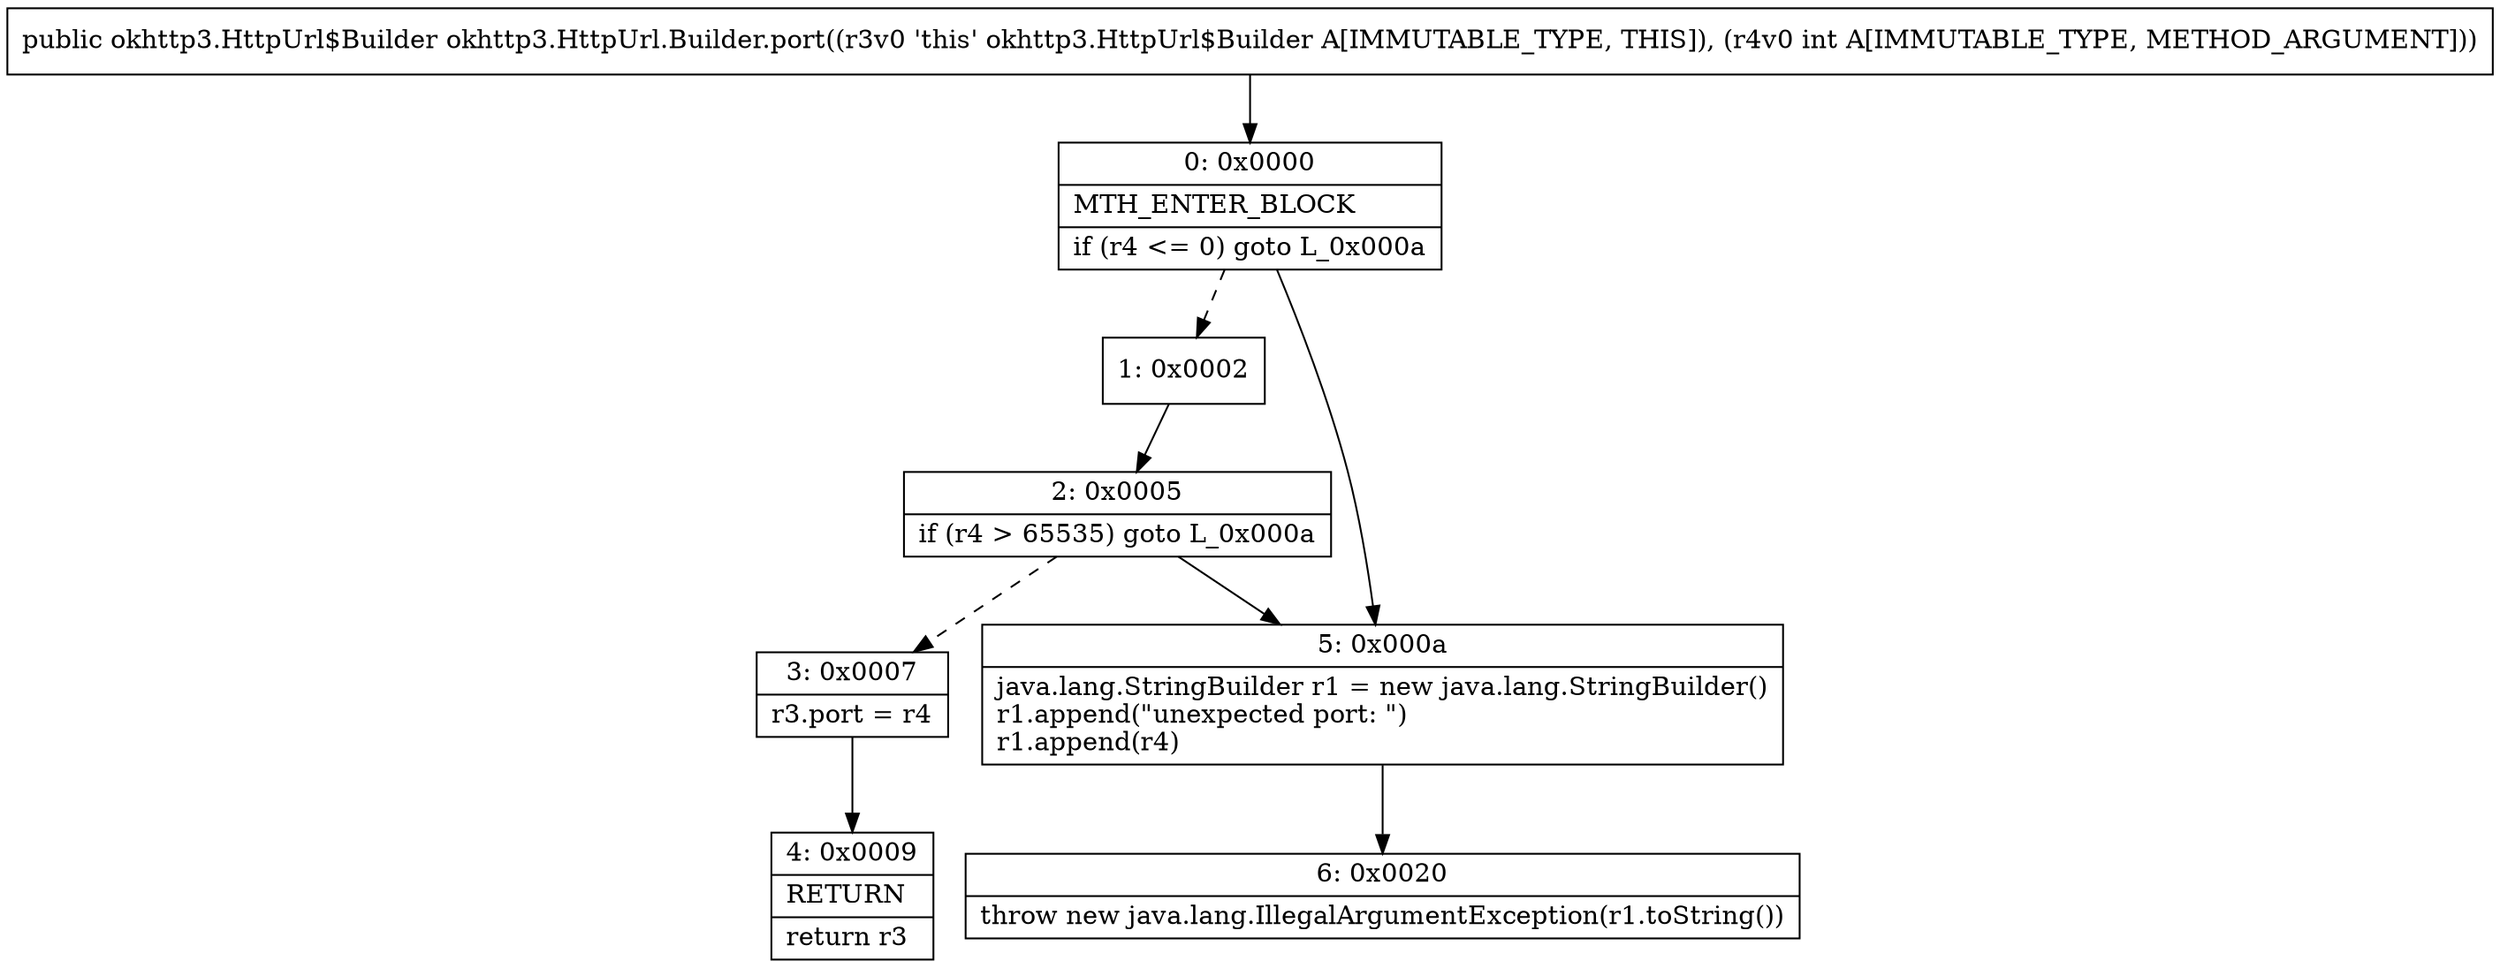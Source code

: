 digraph "CFG forokhttp3.HttpUrl.Builder.port(I)Lokhttp3\/HttpUrl$Builder;" {
Node_0 [shape=record,label="{0\:\ 0x0000|MTH_ENTER_BLOCK\l|if (r4 \<= 0) goto L_0x000a\l}"];
Node_1 [shape=record,label="{1\:\ 0x0002}"];
Node_2 [shape=record,label="{2\:\ 0x0005|if (r4 \> 65535) goto L_0x000a\l}"];
Node_3 [shape=record,label="{3\:\ 0x0007|r3.port = r4\l}"];
Node_4 [shape=record,label="{4\:\ 0x0009|RETURN\l|return r3\l}"];
Node_5 [shape=record,label="{5\:\ 0x000a|java.lang.StringBuilder r1 = new java.lang.StringBuilder()\lr1.append(\"unexpected port: \")\lr1.append(r4)\l}"];
Node_6 [shape=record,label="{6\:\ 0x0020|throw new java.lang.IllegalArgumentException(r1.toString())\l}"];
MethodNode[shape=record,label="{public okhttp3.HttpUrl$Builder okhttp3.HttpUrl.Builder.port((r3v0 'this' okhttp3.HttpUrl$Builder A[IMMUTABLE_TYPE, THIS]), (r4v0 int A[IMMUTABLE_TYPE, METHOD_ARGUMENT])) }"];
MethodNode -> Node_0;
Node_0 -> Node_1[style=dashed];
Node_0 -> Node_5;
Node_1 -> Node_2;
Node_2 -> Node_3[style=dashed];
Node_2 -> Node_5;
Node_3 -> Node_4;
Node_5 -> Node_6;
}

